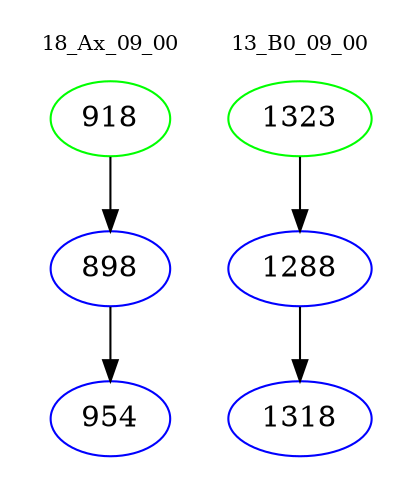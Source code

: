 digraph{
subgraph cluster_0 {
color = white
label = "18_Ax_09_00";
fontsize=10;
T0_918 [label="918", color="green"]
T0_918 -> T0_898 [color="black"]
T0_898 [label="898", color="blue"]
T0_898 -> T0_954 [color="black"]
T0_954 [label="954", color="blue"]
}
subgraph cluster_1 {
color = white
label = "13_B0_09_00";
fontsize=10;
T1_1323 [label="1323", color="green"]
T1_1323 -> T1_1288 [color="black"]
T1_1288 [label="1288", color="blue"]
T1_1288 -> T1_1318 [color="black"]
T1_1318 [label="1318", color="blue"]
}
}
